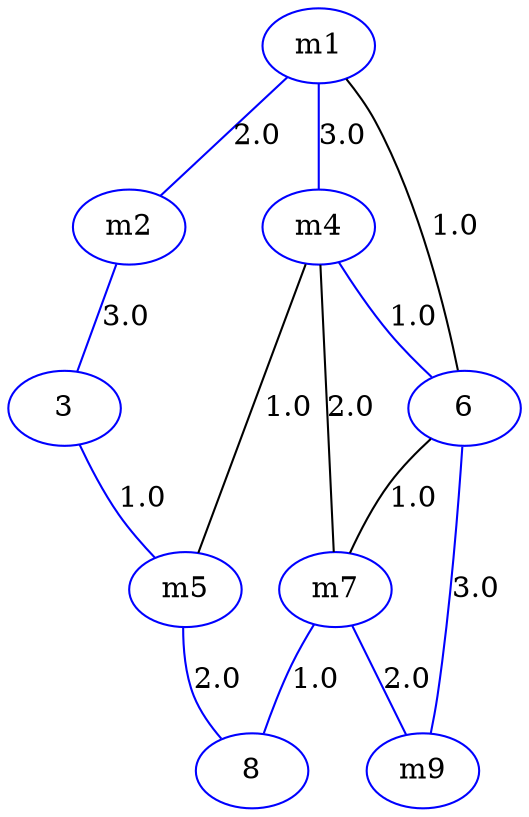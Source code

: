 strict graph G {
  1 [ color="blue" label="m1" ];
  2 [ color="blue" label="m2" ];
  3 [ color="blue" ];
  4 [ color="blue" label="m4" ];
  5 [ color="blue" label="m5" ];
  6 [ color="blue" ];
  7 [ color="blue" label="m7" ];
  8 [ color="blue" ];
  9 [ color="blue" label="m9" ];
  1 -- 6 [ color="black" label="1.0" ];
  1 -- 2 [ color="blue" label="2.0" ];
  1 -- 4 [ color="blue" label="3.0" ];
  4 -- 7 [ color="black" label="2.0" ];
  4 -- 5 [ color="black" label="1.0" ];
  4 -- 6 [ color="blue" label="1.0" ];
  5 -- 8 [ color="blue" label="2.0" ];
  6 -- 9 [ color="blue" label="3.0" ];
  6 -- 7 [ color="black" label="1.0" ];
  7 -- 8 [ color="blue" label="1.0" ];
  7 -- 9 [ color="blue" label="2.0" ];
  2 -- 3 [ color="blue" label="3.0" ];
  3 -- 5 [ color="blue" label="1.0" ];
}

